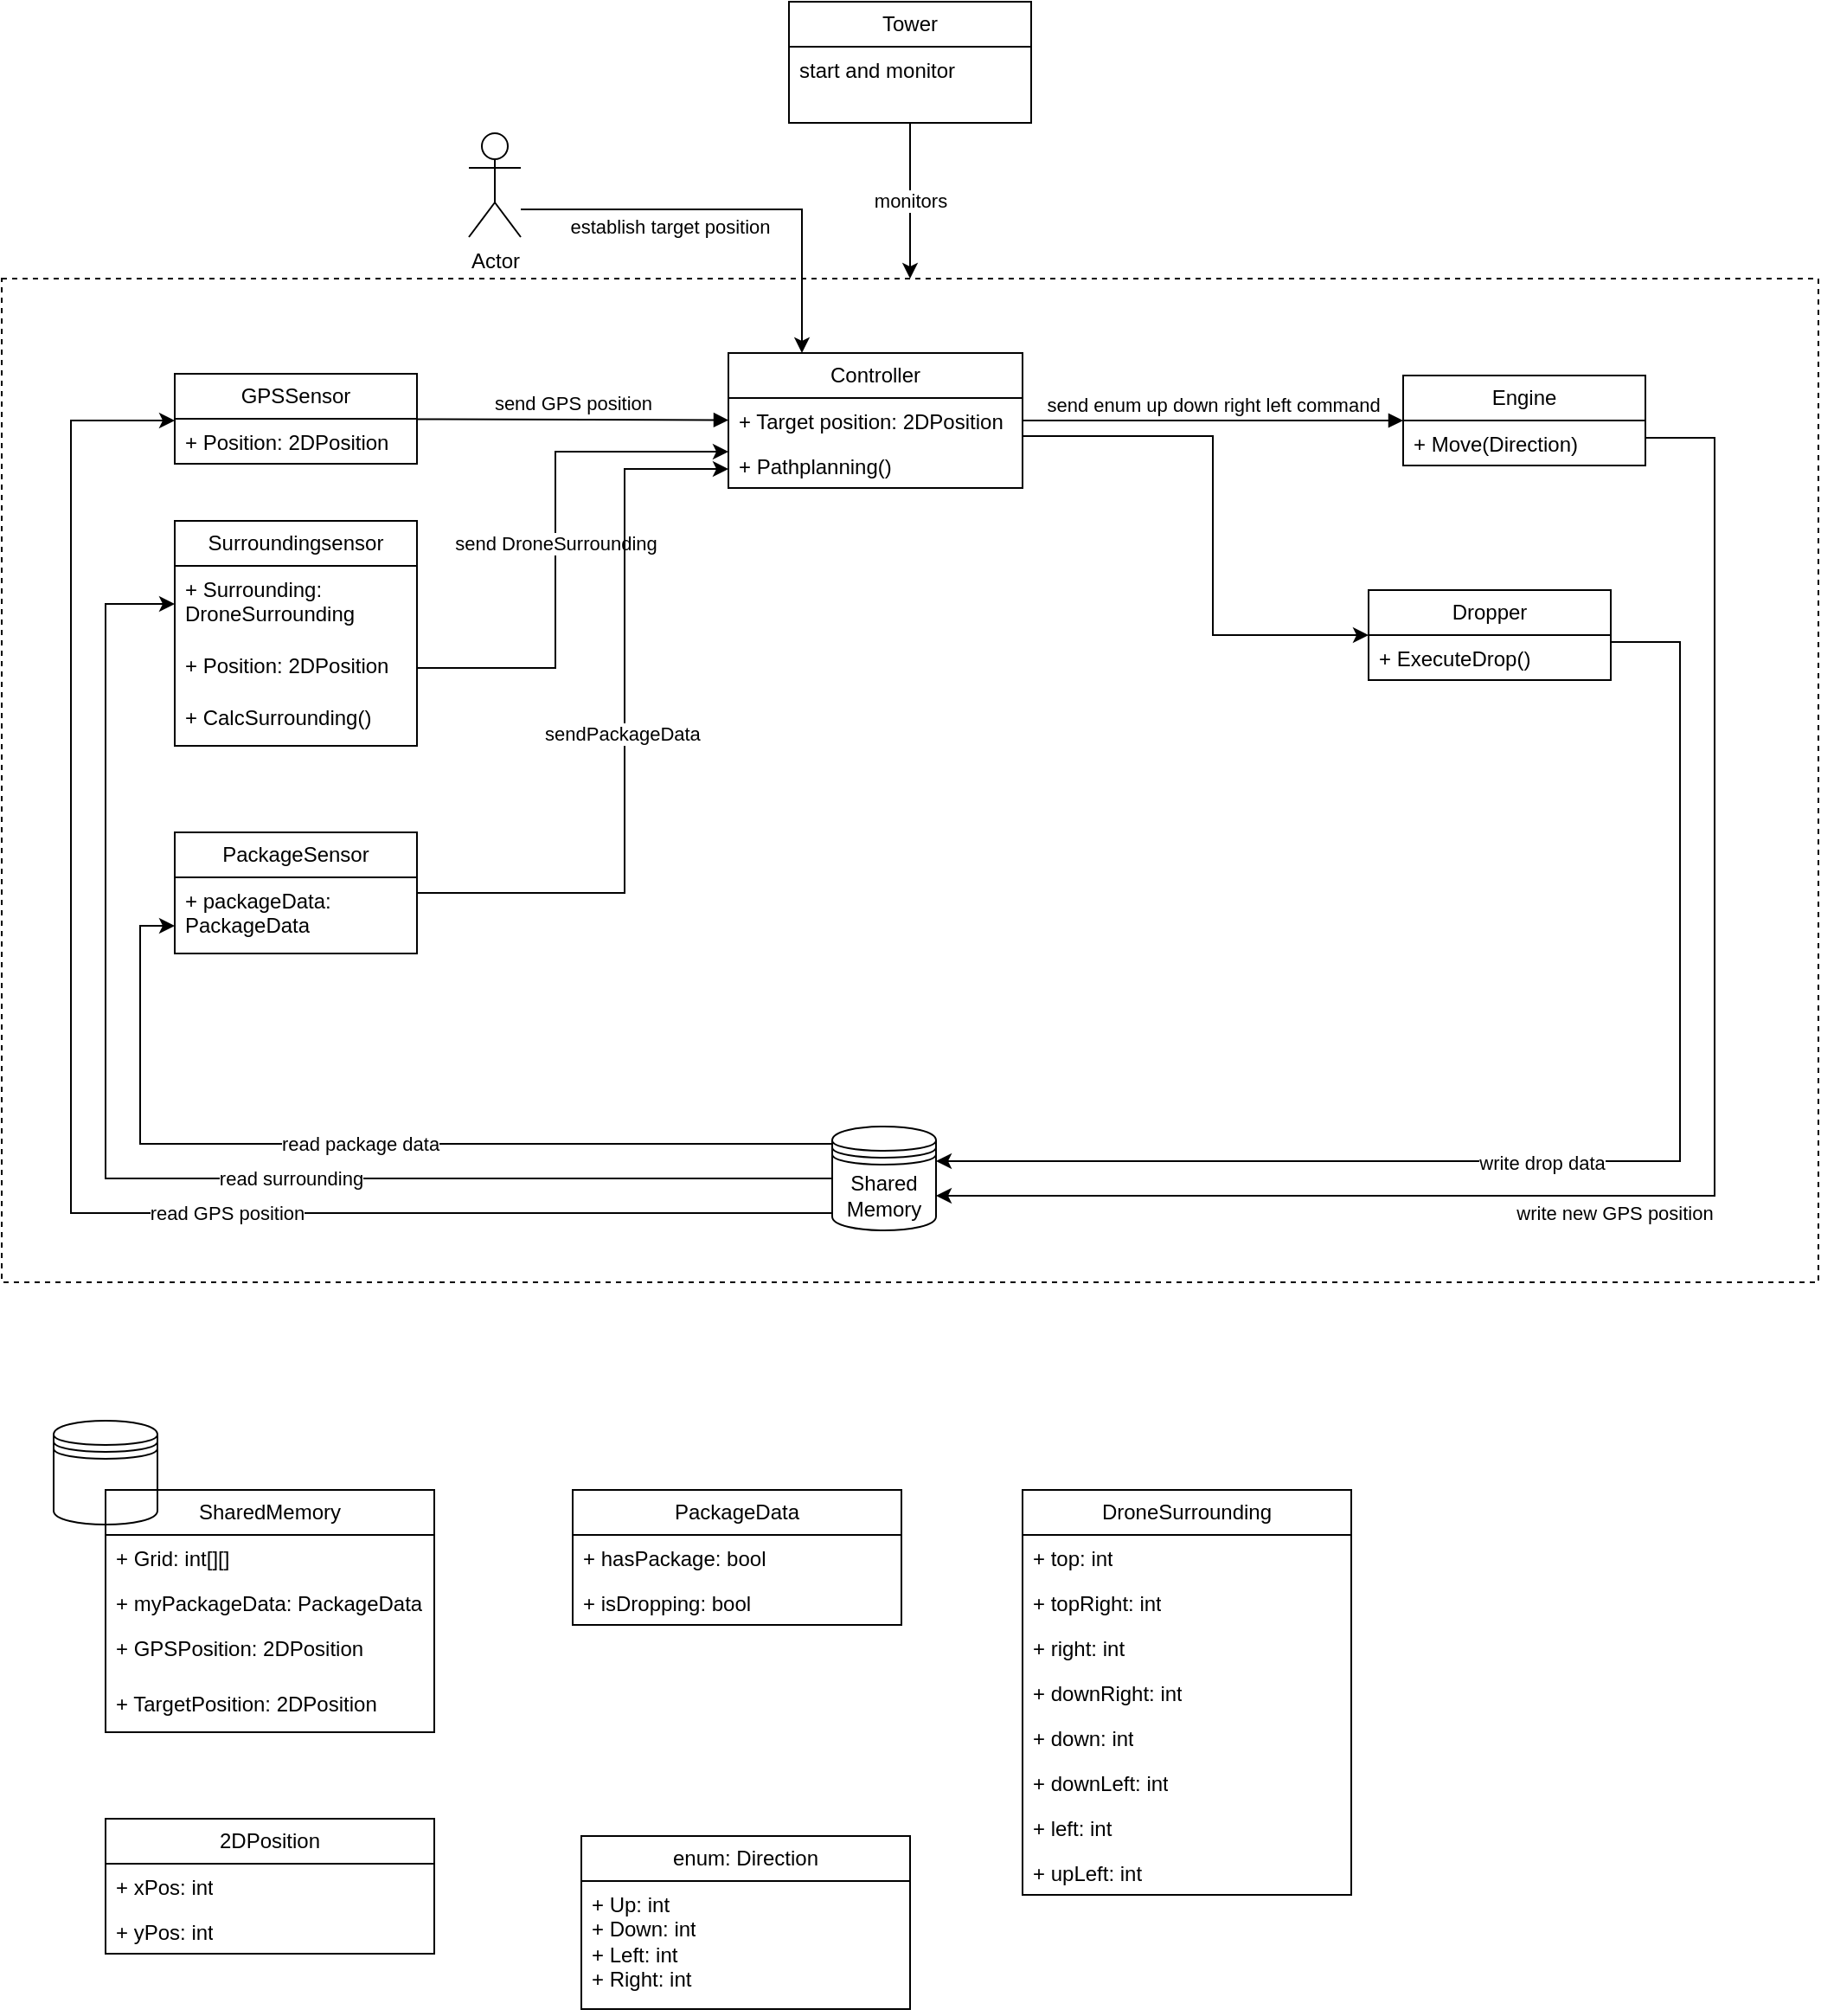 <mxfile version="22.1.11" type="device">
  <diagram name="Seite-1" id="uK9_VTooxn9uTFpsE9W-">
    <mxGraphModel dx="1050" dy="566" grid="1" gridSize="10" guides="1" tooltips="1" connect="1" arrows="1" fold="1" page="1" pageScale="1" pageWidth="1169" pageHeight="1654" math="0" shadow="0">
      <root>
        <mxCell id="0" />
        <mxCell id="1" parent="0" />
        <mxCell id="3mQXkVAzB7dy_7FPCYIS-32" value="" style="rounded=0;whiteSpace=wrap;html=1;fillColor=none;dashed=1;movable=0;resizable=0;rotatable=0;deletable=0;editable=0;locked=1;connectable=0;" parent="1" vertex="1">
          <mxGeometry x="60" y="560" width="1050" height="580" as="geometry" />
        </mxCell>
        <mxCell id="3mQXkVAzB7dy_7FPCYIS-1" value="GPSSensor" style="swimlane;fontStyle=0;childLayout=stackLayout;horizontal=1;startSize=26;fillColor=none;horizontalStack=0;resizeParent=1;resizeParentMax=0;resizeLast=0;collapsible=1;marginBottom=0;whiteSpace=wrap;html=1;" parent="1" vertex="1">
          <mxGeometry x="160" y="615" width="140" height="52" as="geometry" />
        </mxCell>
        <mxCell id="3mQXkVAzB7dy_7FPCYIS-2" value="+ Position: 2DPosition" style="text;strokeColor=none;fillColor=none;align=left;verticalAlign=top;spacingLeft=4;spacingRight=4;overflow=hidden;rotatable=0;points=[[0,0.5],[1,0.5]];portConstraint=eastwest;whiteSpace=wrap;html=1;" parent="3mQXkVAzB7dy_7FPCYIS-1" vertex="1">
          <mxGeometry y="26" width="140" height="26" as="geometry" />
        </mxCell>
        <mxCell id="3mQXkVAzB7dy_7FPCYIS-90" style="edgeStyle=orthogonalEdgeStyle;rounded=0;orthogonalLoop=1;jettySize=auto;html=1;" parent="1" source="3mQXkVAzB7dy_7FPCYIS-5" target="3mQXkVAzB7dy_7FPCYIS-21" edge="1">
          <mxGeometry relative="1" as="geometry">
            <Array as="points">
              <mxPoint x="760" y="651" />
              <mxPoint x="760" y="766" />
            </Array>
          </mxGeometry>
        </mxCell>
        <mxCell id="3mQXkVAzB7dy_7FPCYIS-5" value="Controller" style="swimlane;fontStyle=0;childLayout=stackLayout;horizontal=1;startSize=26;fillColor=none;horizontalStack=0;resizeParent=1;resizeParentMax=0;resizeLast=0;collapsible=1;marginBottom=0;whiteSpace=wrap;html=1;" parent="1" vertex="1">
          <mxGeometry x="480" y="603" width="170" height="78" as="geometry" />
        </mxCell>
        <mxCell id="3mQXkVAzB7dy_7FPCYIS-8" value="+ Target position: 2DPosition" style="text;strokeColor=none;fillColor=none;align=left;verticalAlign=top;spacingLeft=4;spacingRight=4;overflow=hidden;rotatable=0;points=[[0,0.5],[1,0.5]];portConstraint=eastwest;whiteSpace=wrap;html=1;" parent="3mQXkVAzB7dy_7FPCYIS-5" vertex="1">
          <mxGeometry y="26" width="170" height="26" as="geometry" />
        </mxCell>
        <mxCell id="3mQXkVAzB7dy_7FPCYIS-93" value="+ Pathplanning()" style="text;strokeColor=none;fillColor=none;align=left;verticalAlign=top;spacingLeft=4;spacingRight=4;overflow=hidden;rotatable=0;points=[[0,0.5],[1,0.5]];portConstraint=eastwest;whiteSpace=wrap;html=1;" parent="3mQXkVAzB7dy_7FPCYIS-5" vertex="1">
          <mxGeometry y="52" width="170" height="26" as="geometry" />
        </mxCell>
        <mxCell id="3mQXkVAzB7dy_7FPCYIS-50" value="write new GPS position" style="edgeStyle=orthogonalEdgeStyle;rounded=0;orthogonalLoop=1;jettySize=auto;html=1;" parent="1" source="3mQXkVAzB7dy_7FPCYIS-9" edge="1">
          <mxGeometry x="0.156" y="10" relative="1" as="geometry">
            <mxPoint x="600" y="1090" as="targetPoint" />
            <Array as="points">
              <mxPoint x="1050" y="652" />
              <mxPoint x="1050" y="1090" />
            </Array>
            <mxPoint as="offset" />
          </mxGeometry>
        </mxCell>
        <mxCell id="3mQXkVAzB7dy_7FPCYIS-9" value="Engine" style="swimlane;fontStyle=0;childLayout=stackLayout;horizontal=1;startSize=26;fillColor=none;horizontalStack=0;resizeParent=1;resizeParentMax=0;resizeLast=0;collapsible=1;marginBottom=0;whiteSpace=wrap;html=1;" parent="1" vertex="1">
          <mxGeometry x="870" y="616" width="140" height="52" as="geometry" />
        </mxCell>
        <mxCell id="3mQXkVAzB7dy_7FPCYIS-10" value="+ Move(Direction)" style="text;strokeColor=none;fillColor=none;align=left;verticalAlign=top;spacingLeft=4;spacingRight=4;overflow=hidden;rotatable=0;points=[[0,0.5],[1,0.5]];portConstraint=eastwest;whiteSpace=wrap;html=1;" parent="3mQXkVAzB7dy_7FPCYIS-9" vertex="1">
          <mxGeometry y="26" width="140" height="26" as="geometry" />
        </mxCell>
        <mxCell id="3mQXkVAzB7dy_7FPCYIS-13" value="send GPS position" style="html=1;verticalAlign=bottom;endArrow=block;curved=0;rounded=0;" parent="1" source="3mQXkVAzB7dy_7FPCYIS-1" target="3mQXkVAzB7dy_7FPCYIS-5" edge="1">
          <mxGeometry width="80" relative="1" as="geometry">
            <mxPoint x="350" y="653" as="sourcePoint" />
            <mxPoint x="430" y="653" as="targetPoint" />
          </mxGeometry>
        </mxCell>
        <mxCell id="3mQXkVAzB7dy_7FPCYIS-14" value="send enum up down right left command" style="html=1;verticalAlign=bottom;endArrow=block;curved=0;rounded=0;" parent="1" source="3mQXkVAzB7dy_7FPCYIS-5" target="3mQXkVAzB7dy_7FPCYIS-9" edge="1">
          <mxGeometry width="80" relative="1" as="geometry">
            <mxPoint x="680" y="653" as="sourcePoint" />
            <mxPoint x="800" y="653" as="targetPoint" />
          </mxGeometry>
        </mxCell>
        <mxCell id="3mQXkVAzB7dy_7FPCYIS-85" value="send&amp;nbsp;DroneSurrounding" style="edgeStyle=orthogonalEdgeStyle;rounded=0;orthogonalLoop=1;jettySize=auto;html=1;" parent="1" edge="1">
          <mxGeometry relative="1" as="geometry">
            <mxPoint x="480" y="660" as="targetPoint" />
            <mxPoint x="300" y="785.034" as="sourcePoint" />
            <Array as="points">
              <mxPoint x="380" y="785" />
              <mxPoint x="380" y="660" />
            </Array>
          </mxGeometry>
        </mxCell>
        <mxCell id="3mQXkVAzB7dy_7FPCYIS-16" value="Surroundingsensor" style="swimlane;fontStyle=0;childLayout=stackLayout;horizontal=1;startSize=26;fillColor=none;horizontalStack=0;resizeParent=1;resizeParentMax=0;resizeLast=0;collapsible=1;marginBottom=0;whiteSpace=wrap;html=1;" parent="1" vertex="1">
          <mxGeometry x="160" y="700" width="140" height="130" as="geometry" />
        </mxCell>
        <mxCell id="3mQXkVAzB7dy_7FPCYIS-17" value="+ Surrounding: DroneSurrounding" style="text;strokeColor=none;fillColor=none;align=left;verticalAlign=top;spacingLeft=4;spacingRight=4;overflow=hidden;rotatable=0;points=[[0,0.5],[1,0.5]];portConstraint=eastwest;whiteSpace=wrap;html=1;" parent="3mQXkVAzB7dy_7FPCYIS-16" vertex="1">
          <mxGeometry y="26" width="140" height="44" as="geometry" />
        </mxCell>
        <mxCell id="3mQXkVAzB7dy_7FPCYIS-95" value="+ Position: 2DPosition" style="text;strokeColor=none;fillColor=none;align=left;verticalAlign=top;spacingLeft=4;spacingRight=4;overflow=hidden;rotatable=0;points=[[0,0.5],[1,0.5]];portConstraint=eastwest;whiteSpace=wrap;html=1;" parent="3mQXkVAzB7dy_7FPCYIS-16" vertex="1">
          <mxGeometry y="70" width="140" height="30" as="geometry" />
        </mxCell>
        <mxCell id="3mQXkVAzB7dy_7FPCYIS-94" value="+ CalcSurrounding()" style="text;strokeColor=none;fillColor=none;align=left;verticalAlign=top;spacingLeft=4;spacingRight=4;overflow=hidden;rotatable=0;points=[[0,0.5],[1,0.5]];portConstraint=eastwest;whiteSpace=wrap;html=1;" parent="3mQXkVAzB7dy_7FPCYIS-16" vertex="1">
          <mxGeometry y="100" width="140" height="30" as="geometry" />
        </mxCell>
        <mxCell id="3mQXkVAzB7dy_7FPCYIS-21" value="Dropper" style="swimlane;fontStyle=0;childLayout=stackLayout;horizontal=1;startSize=26;fillColor=none;horizontalStack=0;resizeParent=1;resizeParentMax=0;resizeLast=0;collapsible=1;marginBottom=0;whiteSpace=wrap;html=1;" parent="1" vertex="1">
          <mxGeometry x="850" y="740" width="140" height="52" as="geometry" />
        </mxCell>
        <mxCell id="3mQXkVAzB7dy_7FPCYIS-22" value="+ ExecuteDrop()" style="text;strokeColor=none;fillColor=none;align=left;verticalAlign=top;spacingLeft=4;spacingRight=4;overflow=hidden;rotatable=0;points=[[0,0.5],[1,0.5]];portConstraint=eastwest;whiteSpace=wrap;html=1;" parent="3mQXkVAzB7dy_7FPCYIS-21" vertex="1">
          <mxGeometry y="26" width="140" height="26" as="geometry" />
        </mxCell>
        <mxCell id="3mQXkVAzB7dy_7FPCYIS-35" value="monitors" style="edgeStyle=orthogonalEdgeStyle;rounded=0;orthogonalLoop=1;jettySize=auto;html=1;" parent="1" source="3mQXkVAzB7dy_7FPCYIS-28" target="3mQXkVAzB7dy_7FPCYIS-32" edge="1">
          <mxGeometry relative="1" as="geometry" />
        </mxCell>
        <mxCell id="3mQXkVAzB7dy_7FPCYIS-28" value="Tower" style="swimlane;fontStyle=0;childLayout=stackLayout;horizontal=1;startSize=26;fillColor=none;horizontalStack=0;resizeParent=1;resizeParentMax=0;resizeLast=0;collapsible=1;marginBottom=0;whiteSpace=wrap;html=1;" parent="1" vertex="1">
          <mxGeometry x="515" y="400" width="140" height="70" as="geometry" />
        </mxCell>
        <mxCell id="3mQXkVAzB7dy_7FPCYIS-29" value="start and monitor" style="text;strokeColor=none;fillColor=none;align=left;verticalAlign=top;spacingLeft=4;spacingRight=4;overflow=hidden;rotatable=0;points=[[0,0.5],[1,0.5]];portConstraint=eastwest;whiteSpace=wrap;html=1;" parent="3mQXkVAzB7dy_7FPCYIS-28" vertex="1">
          <mxGeometry y="26" width="140" height="44" as="geometry" />
        </mxCell>
        <mxCell id="3mQXkVAzB7dy_7FPCYIS-36" value="Actor" style="shape=umlActor;verticalLabelPosition=bottom;verticalAlign=top;html=1;outlineConnect=0;" parent="1" vertex="1">
          <mxGeometry x="330" y="476" width="30" height="60" as="geometry" />
        </mxCell>
        <mxCell id="3mQXkVAzB7dy_7FPCYIS-41" value="establish target position" style="edgeStyle=orthogonalEdgeStyle;rounded=0;orthogonalLoop=1;jettySize=auto;html=1;entryX=0.25;entryY=0;entryDx=0;entryDy=0;" parent="1" source="3mQXkVAzB7dy_7FPCYIS-36" target="3mQXkVAzB7dy_7FPCYIS-5" edge="1">
          <mxGeometry x="-0.302" y="-10" relative="1" as="geometry">
            <Array as="points">
              <mxPoint x="395" y="520" />
              <mxPoint x="535" y="520" />
            </Array>
            <mxPoint as="offset" />
          </mxGeometry>
        </mxCell>
        <mxCell id="3mQXkVAzB7dy_7FPCYIS-92" value="sendPackageData&amp;nbsp;" style="edgeStyle=orthogonalEdgeStyle;rounded=0;orthogonalLoop=1;jettySize=auto;html=1;" parent="1" source="3mQXkVAzB7dy_7FPCYIS-44" target="3mQXkVAzB7dy_7FPCYIS-5" edge="1">
          <mxGeometry relative="1" as="geometry">
            <Array as="points">
              <mxPoint x="420" y="915" />
              <mxPoint x="420" y="670" />
            </Array>
          </mxGeometry>
        </mxCell>
        <mxCell id="3mQXkVAzB7dy_7FPCYIS-44" value="PackageSensor" style="swimlane;fontStyle=0;childLayout=stackLayout;horizontal=1;startSize=26;fillColor=none;horizontalStack=0;resizeParent=1;resizeParentMax=0;resizeLast=0;collapsible=1;marginBottom=0;whiteSpace=wrap;html=1;" parent="1" vertex="1">
          <mxGeometry x="160" y="880" width="140" height="70" as="geometry" />
        </mxCell>
        <mxCell id="3mQXkVAzB7dy_7FPCYIS-45" value="+ packageData: PackageData" style="text;strokeColor=none;fillColor=none;align=left;verticalAlign=top;spacingLeft=4;spacingRight=4;overflow=hidden;rotatable=0;points=[[0,0.5],[1,0.5]];portConstraint=eastwest;whiteSpace=wrap;html=1;" parent="3mQXkVAzB7dy_7FPCYIS-44" vertex="1">
          <mxGeometry y="26" width="140" height="44" as="geometry" />
        </mxCell>
        <mxCell id="3mQXkVAzB7dy_7FPCYIS-66" value="read GPS position" style="edgeStyle=orthogonalEdgeStyle;rounded=0;orthogonalLoop=1;jettySize=auto;html=1;" parent="1" source="3mQXkVAzB7dy_7FPCYIS-49" target="3mQXkVAzB7dy_7FPCYIS-1" edge="1">
          <mxGeometry x="-0.269" relative="1" as="geometry">
            <Array as="points">
              <mxPoint x="100" y="1100" />
              <mxPoint x="100" y="642" />
            </Array>
            <mxPoint as="offset" />
          </mxGeometry>
        </mxCell>
        <mxCell id="8SkCOh4IOLWyIi4F44io-1" style="edgeStyle=orthogonalEdgeStyle;rounded=0;orthogonalLoop=1;jettySize=auto;html=1;entryX=0;entryY=0.5;entryDx=0;entryDy=0;" parent="1" source="3mQXkVAzB7dy_7FPCYIS-49" target="3mQXkVAzB7dy_7FPCYIS-17" edge="1">
          <mxGeometry relative="1" as="geometry">
            <Array as="points">
              <mxPoint x="120" y="1080" />
              <mxPoint x="120" y="748" />
            </Array>
          </mxGeometry>
        </mxCell>
        <mxCell id="8SkCOh4IOLWyIi4F44io-2" value="read surrounding" style="edgeLabel;html=1;align=center;verticalAlign=middle;resizable=0;points=[];" parent="8SkCOh4IOLWyIi4F44io-1" vertex="1" connectable="0">
          <mxGeometry x="-0.208" y="2" relative="1" as="geometry">
            <mxPoint y="-2" as="offset" />
          </mxGeometry>
        </mxCell>
        <mxCell id="3mQXkVAzB7dy_7FPCYIS-49" value="Shared&lt;br&gt;Memory" style="shape=datastore;whiteSpace=wrap;html=1;" parent="1" vertex="1">
          <mxGeometry x="540" y="1050" width="60" height="60" as="geometry" />
        </mxCell>
        <mxCell id="3mQXkVAzB7dy_7FPCYIS-51" value="write drop data" style="edgeStyle=orthogonalEdgeStyle;rounded=0;orthogonalLoop=1;jettySize=auto;html=1;entryX=1;entryY=0.5;entryDx=0;entryDy=0;" parent="1" edge="1">
          <mxGeometry x="0.089" y="1" relative="1" as="geometry">
            <mxPoint x="600" y="1070.97" as="targetPoint" />
            <mxPoint x="990" y="770.004" as="sourcePoint" />
            <Array as="points">
              <mxPoint x="1030" y="770" />
              <mxPoint x="1030" y="1070" />
              <mxPoint x="600" y="1070" />
            </Array>
            <mxPoint as="offset" />
          </mxGeometry>
        </mxCell>
        <mxCell id="3mQXkVAzB7dy_7FPCYIS-53" value="" style="shape=datastore;whiteSpace=wrap;html=1;" parent="1" vertex="1">
          <mxGeometry x="90" y="1220" width="60" height="60" as="geometry" />
        </mxCell>
        <mxCell id="3mQXkVAzB7dy_7FPCYIS-56" value="SharedMemory" style="swimlane;fontStyle=0;childLayout=stackLayout;horizontal=1;startSize=26;fillColor=none;horizontalStack=0;resizeParent=1;resizeParentMax=0;resizeLast=0;collapsible=1;marginBottom=0;whiteSpace=wrap;html=1;" parent="1" vertex="1">
          <mxGeometry x="120" y="1260" width="190" height="140" as="geometry" />
        </mxCell>
        <mxCell id="3mQXkVAzB7dy_7FPCYIS-57" value="+ Grid: int[][]" style="text;strokeColor=none;fillColor=none;align=left;verticalAlign=top;spacingLeft=4;spacingRight=4;overflow=hidden;rotatable=0;points=[[0,0.5],[1,0.5]];portConstraint=eastwest;whiteSpace=wrap;html=1;" parent="3mQXkVAzB7dy_7FPCYIS-56" vertex="1">
          <mxGeometry y="26" width="190" height="26" as="geometry" />
        </mxCell>
        <mxCell id="3mQXkVAzB7dy_7FPCYIS-58" value="+ myPackageData:&amp;nbsp;PackageData" style="text;strokeColor=none;fillColor=none;align=left;verticalAlign=top;spacingLeft=4;spacingRight=4;overflow=hidden;rotatable=0;points=[[0,0.5],[1,0.5]];portConstraint=eastwest;whiteSpace=wrap;html=1;" parent="3mQXkVAzB7dy_7FPCYIS-56" vertex="1">
          <mxGeometry y="52" width="190" height="26" as="geometry" />
        </mxCell>
        <mxCell id="3mQXkVAzB7dy_7FPCYIS-60" value="+ GPSPosition: 2DPosition" style="text;strokeColor=none;fillColor=none;align=left;verticalAlign=top;spacingLeft=4;spacingRight=4;overflow=hidden;rotatable=0;points=[[0,0.5],[1,0.5]];portConstraint=eastwest;whiteSpace=wrap;html=1;" parent="3mQXkVAzB7dy_7FPCYIS-56" vertex="1">
          <mxGeometry y="78" width="190" height="32" as="geometry" />
        </mxCell>
        <mxCell id="xxIIZKb4Ji2XY5TkMIyn-2" value="+ TargetPosition: 2DPosition" style="text;strokeColor=none;fillColor=none;align=left;verticalAlign=top;spacingLeft=4;spacingRight=4;overflow=hidden;rotatable=0;points=[[0,0.5],[1,0.5]];portConstraint=eastwest;whiteSpace=wrap;html=1;" vertex="1" parent="3mQXkVAzB7dy_7FPCYIS-56">
          <mxGeometry y="110" width="190" height="30" as="geometry" />
        </mxCell>
        <mxCell id="3mQXkVAzB7dy_7FPCYIS-61" value="2DPosition" style="swimlane;fontStyle=0;childLayout=stackLayout;horizontal=1;startSize=26;fillColor=none;horizontalStack=0;resizeParent=1;resizeParentMax=0;resizeLast=0;collapsible=1;marginBottom=0;whiteSpace=wrap;html=1;" parent="1" vertex="1">
          <mxGeometry x="120" y="1450" width="190" height="78" as="geometry" />
        </mxCell>
        <mxCell id="3mQXkVAzB7dy_7FPCYIS-62" value="+ xPos: int" style="text;strokeColor=none;fillColor=none;align=left;verticalAlign=top;spacingLeft=4;spacingRight=4;overflow=hidden;rotatable=0;points=[[0,0.5],[1,0.5]];portConstraint=eastwest;whiteSpace=wrap;html=1;" parent="3mQXkVAzB7dy_7FPCYIS-61" vertex="1">
          <mxGeometry y="26" width="190" height="26" as="geometry" />
        </mxCell>
        <mxCell id="3mQXkVAzB7dy_7FPCYIS-63" value="+ yPos: int" style="text;strokeColor=none;fillColor=none;align=left;verticalAlign=top;spacingLeft=4;spacingRight=4;overflow=hidden;rotatable=0;points=[[0,0.5],[1,0.5]];portConstraint=eastwest;whiteSpace=wrap;html=1;" parent="3mQXkVAzB7dy_7FPCYIS-61" vertex="1">
          <mxGeometry y="52" width="190" height="26" as="geometry" />
        </mxCell>
        <mxCell id="3mQXkVAzB7dy_7FPCYIS-68" value="liest Umgebung" style="edgeStyle=orthogonalEdgeStyle;rounded=0;orthogonalLoop=1;jettySize=auto;html=1;entryX=-0.002;entryY=0.295;entryDx=0;entryDy=0;entryPerimeter=0;" parent="1" source="3mQXkVAzB7dy_7FPCYIS-49" edge="1">
          <mxGeometry relative="1" as="geometry">
            <Array as="points">
              <mxPoint x="120" y="1080" />
              <mxPoint x="120" y="800" />
            </Array>
          </mxGeometry>
        </mxCell>
        <mxCell id="3mQXkVAzB7dy_7FPCYIS-69" value="read package data" style="edgeStyle=orthogonalEdgeStyle;rounded=0;orthogonalLoop=1;jettySize=auto;html=1;" parent="1" source="3mQXkVAzB7dy_7FPCYIS-49" target="3mQXkVAzB7dy_7FPCYIS-44" edge="1">
          <mxGeometry relative="1" as="geometry">
            <Array as="points">
              <mxPoint x="140" y="1060" />
              <mxPoint x="140" y="934" />
            </Array>
          </mxGeometry>
        </mxCell>
        <mxCell id="3mQXkVAzB7dy_7FPCYIS-70" value="DroneSurrounding" style="swimlane;fontStyle=0;childLayout=stackLayout;horizontal=1;startSize=26;fillColor=none;horizontalStack=0;resizeParent=1;resizeParentMax=0;resizeLast=0;collapsible=1;marginBottom=0;whiteSpace=wrap;html=1;" parent="1" vertex="1">
          <mxGeometry x="650" y="1260" width="190" height="234" as="geometry" />
        </mxCell>
        <mxCell id="3mQXkVAzB7dy_7FPCYIS-71" value="+ top: int" style="text;strokeColor=none;fillColor=none;align=left;verticalAlign=top;spacingLeft=4;spacingRight=4;overflow=hidden;rotatable=0;points=[[0,0.5],[1,0.5]];portConstraint=eastwest;whiteSpace=wrap;html=1;" parent="3mQXkVAzB7dy_7FPCYIS-70" vertex="1">
          <mxGeometry y="26" width="190" height="26" as="geometry" />
        </mxCell>
        <mxCell id="3mQXkVAzB7dy_7FPCYIS-72" value="+ topRight: int" style="text;strokeColor=none;fillColor=none;align=left;verticalAlign=top;spacingLeft=4;spacingRight=4;overflow=hidden;rotatable=0;points=[[0,0.5],[1,0.5]];portConstraint=eastwest;whiteSpace=wrap;html=1;" parent="3mQXkVAzB7dy_7FPCYIS-70" vertex="1">
          <mxGeometry y="52" width="190" height="26" as="geometry" />
        </mxCell>
        <mxCell id="3mQXkVAzB7dy_7FPCYIS-77" value="+ right: int" style="text;strokeColor=none;fillColor=none;align=left;verticalAlign=top;spacingLeft=4;spacingRight=4;overflow=hidden;rotatable=0;points=[[0,0.5],[1,0.5]];portConstraint=eastwest;whiteSpace=wrap;html=1;" parent="3mQXkVAzB7dy_7FPCYIS-70" vertex="1">
          <mxGeometry y="78" width="190" height="26" as="geometry" />
        </mxCell>
        <mxCell id="3mQXkVAzB7dy_7FPCYIS-78" value="+ downRight: int" style="text;strokeColor=none;fillColor=none;align=left;verticalAlign=top;spacingLeft=4;spacingRight=4;overflow=hidden;rotatable=0;points=[[0,0.5],[1,0.5]];portConstraint=eastwest;whiteSpace=wrap;html=1;" parent="3mQXkVAzB7dy_7FPCYIS-70" vertex="1">
          <mxGeometry y="104" width="190" height="26" as="geometry" />
        </mxCell>
        <mxCell id="3mQXkVAzB7dy_7FPCYIS-76" value="+ down: int" style="text;strokeColor=none;fillColor=none;align=left;verticalAlign=top;spacingLeft=4;spacingRight=4;overflow=hidden;rotatable=0;points=[[0,0.5],[1,0.5]];portConstraint=eastwest;whiteSpace=wrap;html=1;" parent="3mQXkVAzB7dy_7FPCYIS-70" vertex="1">
          <mxGeometry y="130" width="190" height="26" as="geometry" />
        </mxCell>
        <mxCell id="3mQXkVAzB7dy_7FPCYIS-75" value="+ downLeft: int" style="text;strokeColor=none;fillColor=none;align=left;verticalAlign=top;spacingLeft=4;spacingRight=4;overflow=hidden;rotatable=0;points=[[0,0.5],[1,0.5]];portConstraint=eastwest;whiteSpace=wrap;html=1;" parent="3mQXkVAzB7dy_7FPCYIS-70" vertex="1">
          <mxGeometry y="156" width="190" height="26" as="geometry" />
        </mxCell>
        <mxCell id="3mQXkVAzB7dy_7FPCYIS-74" value="+ left: int" style="text;strokeColor=none;fillColor=none;align=left;verticalAlign=top;spacingLeft=4;spacingRight=4;overflow=hidden;rotatable=0;points=[[0,0.5],[1,0.5]];portConstraint=eastwest;whiteSpace=wrap;html=1;" parent="3mQXkVAzB7dy_7FPCYIS-70" vertex="1">
          <mxGeometry y="182" width="190" height="26" as="geometry" />
        </mxCell>
        <mxCell id="3mQXkVAzB7dy_7FPCYIS-73" value="+ upLeft: int" style="text;strokeColor=none;fillColor=none;align=left;verticalAlign=top;spacingLeft=4;spacingRight=4;overflow=hidden;rotatable=0;points=[[0,0.5],[1,0.5]];portConstraint=eastwest;whiteSpace=wrap;html=1;" parent="3mQXkVAzB7dy_7FPCYIS-70" vertex="1">
          <mxGeometry y="208" width="190" height="26" as="geometry" />
        </mxCell>
        <mxCell id="3mQXkVAzB7dy_7FPCYIS-79" value="PackageData" style="swimlane;fontStyle=0;childLayout=stackLayout;horizontal=1;startSize=26;fillColor=none;horizontalStack=0;resizeParent=1;resizeParentMax=0;resizeLast=0;collapsible=1;marginBottom=0;whiteSpace=wrap;html=1;" parent="1" vertex="1">
          <mxGeometry x="390" y="1260" width="190" height="78" as="geometry" />
        </mxCell>
        <mxCell id="3mQXkVAzB7dy_7FPCYIS-81" value="+ hasPackage: bool" style="text;strokeColor=none;fillColor=none;align=left;verticalAlign=top;spacingLeft=4;spacingRight=4;overflow=hidden;rotatable=0;points=[[0,0.5],[1,0.5]];portConstraint=eastwest;whiteSpace=wrap;html=1;" parent="3mQXkVAzB7dy_7FPCYIS-79" vertex="1">
          <mxGeometry y="26" width="190" height="26" as="geometry" />
        </mxCell>
        <mxCell id="3mQXkVAzB7dy_7FPCYIS-82" value="+ isDropping: bool" style="text;strokeColor=none;fillColor=none;align=left;verticalAlign=top;spacingLeft=4;spacingRight=4;overflow=hidden;rotatable=0;points=[[0,0.5],[1,0.5]];portConstraint=eastwest;whiteSpace=wrap;html=1;" parent="3mQXkVAzB7dy_7FPCYIS-79" vertex="1">
          <mxGeometry y="52" width="190" height="26" as="geometry" />
        </mxCell>
        <mxCell id="3mQXkVAzB7dy_7FPCYIS-86" value="enum: Direction" style="swimlane;fontStyle=0;childLayout=stackLayout;horizontal=1;startSize=26;fillColor=none;horizontalStack=0;resizeParent=1;resizeParentMax=0;resizeLast=0;collapsible=1;marginBottom=0;whiteSpace=wrap;html=1;" parent="1" vertex="1">
          <mxGeometry x="395" y="1460" width="190" height="100" as="geometry" />
        </mxCell>
        <mxCell id="3mQXkVAzB7dy_7FPCYIS-88" value="&lt;div&gt;+ Up: int&lt;br&gt;&lt;/div&gt;&lt;div&gt;+ Down: int&lt;br&gt;&lt;/div&gt;&lt;div&gt;+ Left: int&lt;br&gt;&lt;/div&gt;&lt;div&gt;+ Right: int&lt;br&gt;&lt;/div&gt;" style="text;strokeColor=none;fillColor=none;align=left;verticalAlign=top;spacingLeft=4;spacingRight=4;overflow=hidden;rotatable=0;points=[[0,0.5],[1,0.5]];portConstraint=eastwest;whiteSpace=wrap;html=1;" parent="3mQXkVAzB7dy_7FPCYIS-86" vertex="1">
          <mxGeometry y="26" width="190" height="74" as="geometry" />
        </mxCell>
      </root>
    </mxGraphModel>
  </diagram>
</mxfile>
